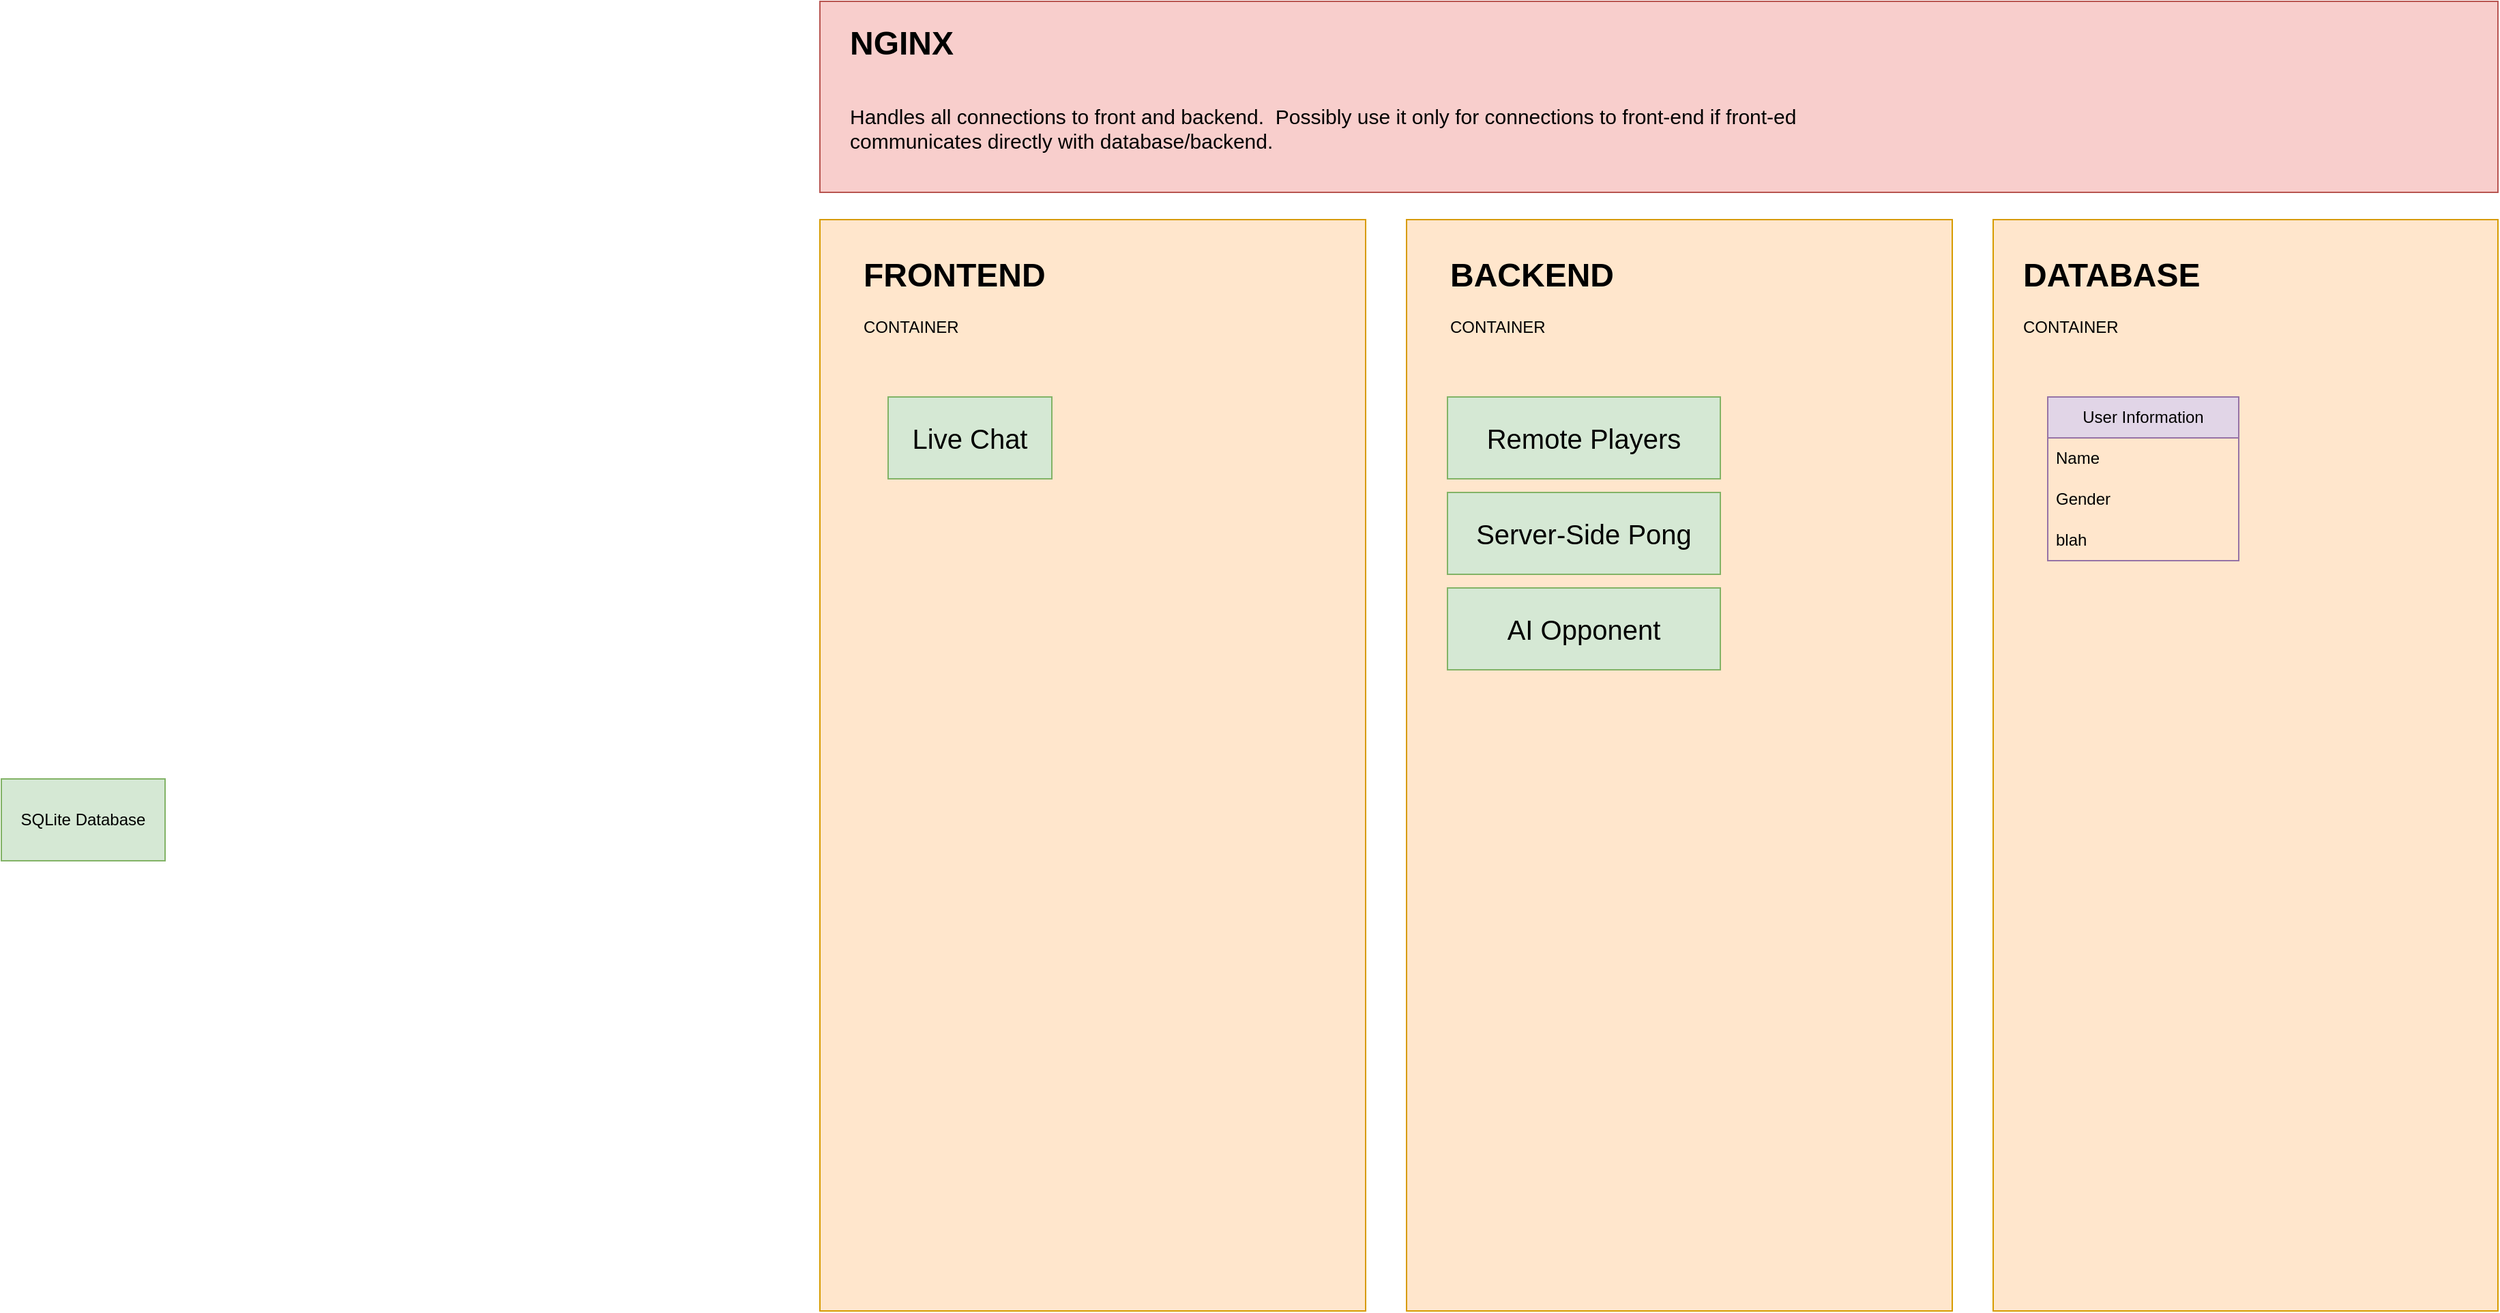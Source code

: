 <mxfile version="26.0.11">
  <diagram name="Page-1" id="_zR_we_XT0NCM1luIQo3">
    <mxGraphModel dx="1540" dy="913" grid="1" gridSize="10" guides="1" tooltips="1" connect="1" arrows="1" fold="1" page="1" pageScale="1" pageWidth="2339" pageHeight="3300" math="0" shadow="0">
      <root>
        <mxCell id="0" />
        <mxCell id="1" parent="0" />
        <mxCell id="gakmWbEmdRFJfrg-qk_C-8" value="" style="rounded=0;whiteSpace=wrap;html=1;fillColor=#ffe6cc;strokeColor=#d79b00;" vertex="1" parent="1">
          <mxGeometry x="1760" y="470" width="370" height="800" as="geometry" />
        </mxCell>
        <mxCell id="gakmWbEmdRFJfrg-qk_C-4" value="&lt;h1 style=&quot;margin-top: 0px;&quot;&gt;DATABASE&lt;/h1&gt;&lt;div&gt;CONTAINER&lt;/div&gt;" style="text;html=1;whiteSpace=wrap;overflow=hidden;rounded=0;" vertex="1" parent="1">
          <mxGeometry x="1780" y="490" width="150" height="80" as="geometry" />
        </mxCell>
        <mxCell id="gakmWbEmdRFJfrg-qk_C-9" value="" style="rounded=0;whiteSpace=wrap;html=1;fillColor=#ffe6cc;strokeColor=#d79b00;" vertex="1" parent="1">
          <mxGeometry x="900" y="470" width="400" height="800" as="geometry" />
        </mxCell>
        <mxCell id="gakmWbEmdRFJfrg-qk_C-10" value="&lt;h1 style=&quot;margin-top: 0px;&quot;&gt;FRONTEND&lt;/h1&gt;&lt;div&gt;CONTAINER&lt;/div&gt;" style="text;html=1;whiteSpace=wrap;overflow=hidden;rounded=0;" vertex="1" parent="1">
          <mxGeometry x="930" y="490" width="150" height="80" as="geometry" />
        </mxCell>
        <mxCell id="gakmWbEmdRFJfrg-qk_C-11" value="" style="rounded=0;whiteSpace=wrap;html=1;fillColor=#ffe6cc;strokeColor=#d79b00;" vertex="1" parent="1">
          <mxGeometry x="1330" y="470" width="400" height="800" as="geometry" />
        </mxCell>
        <mxCell id="gakmWbEmdRFJfrg-qk_C-12" value="&lt;h1 style=&quot;margin-top: 0px;&quot;&gt;BACKEND&lt;/h1&gt;&lt;div&gt;CONTAINER&lt;/div&gt;" style="text;html=1;whiteSpace=wrap;overflow=hidden;rounded=0;" vertex="1" parent="1">
          <mxGeometry x="1360" y="490" width="150" height="80" as="geometry" />
        </mxCell>
        <mxCell id="gakmWbEmdRFJfrg-qk_C-13" value="" style="rounded=0;whiteSpace=wrap;html=1;fillColor=#f8cecc;strokeColor=#b85450;" vertex="1" parent="1">
          <mxGeometry x="900" y="310" width="1230" height="140" as="geometry" />
        </mxCell>
        <mxCell id="gakmWbEmdRFJfrg-qk_C-14" value="&lt;h1 style=&quot;margin-top: 0px;&quot;&gt;NGINX&lt;/h1&gt;&lt;div&gt;&lt;br&gt;&lt;/div&gt;&lt;div&gt;&lt;font style=&quot;font-size: 15px;&quot;&gt;Handles all connections to front and backend.&amp;nbsp; Possibly use it only for connections to front-end if front-ed communicates directly with database/backend.&lt;/font&gt;&lt;/div&gt;" style="text;html=1;whiteSpace=wrap;overflow=hidden;rounded=0;" vertex="1" parent="1">
          <mxGeometry x="920" y="320" width="740" height="110" as="geometry" />
        </mxCell>
        <mxCell id="gakmWbEmdRFJfrg-qk_C-19" value="&lt;font style=&quot;font-size: 20px;&quot;&gt;Remote Players&lt;/font&gt;" style="rounded=0;whiteSpace=wrap;html=1;fillColor=#d5e8d4;strokeColor=#82b366;" vertex="1" parent="1">
          <mxGeometry x="1360" y="600" width="200" height="60" as="geometry" />
        </mxCell>
        <mxCell id="gakmWbEmdRFJfrg-qk_C-20" value="&lt;font style=&quot;font-size: 20px;&quot;&gt;Server-Side Pong&lt;/font&gt;" style="rounded=0;whiteSpace=wrap;html=1;fillColor=#d5e8d4;strokeColor=#82b366;" vertex="1" parent="1">
          <mxGeometry x="1360" y="670" width="200" height="60" as="geometry" />
        </mxCell>
        <mxCell id="gakmWbEmdRFJfrg-qk_C-21" value="&lt;font style=&quot;font-size: 20px;&quot;&gt;Live Chat&lt;/font&gt;" style="rounded=0;whiteSpace=wrap;html=1;fillColor=#d5e8d4;strokeColor=#82b366;" vertex="1" parent="1">
          <mxGeometry x="950" y="600" width="120" height="60" as="geometry" />
        </mxCell>
        <mxCell id="gakmWbEmdRFJfrg-qk_C-22" value="SQLite&amp;nbsp;&lt;span style=&quot;background-color: transparent; color: light-dark(rgb(0, 0, 0), rgb(255, 255, 255));&quot;&gt;Database&lt;/span&gt;" style="rounded=0;whiteSpace=wrap;html=1;fillColor=#d5e8d4;strokeColor=#82b366;" vertex="1" parent="1">
          <mxGeometry x="300" y="880" width="120" height="60" as="geometry" />
        </mxCell>
        <mxCell id="gakmWbEmdRFJfrg-qk_C-23" value="User Information" style="swimlane;fontStyle=0;childLayout=stackLayout;horizontal=1;startSize=30;horizontalStack=0;resizeParent=1;resizeParentMax=0;resizeLast=0;collapsible=1;marginBottom=0;whiteSpace=wrap;html=1;fillColor=#e1d5e7;strokeColor=#9673a6;" vertex="1" parent="1">
          <mxGeometry x="1800" y="600" width="140" height="120" as="geometry" />
        </mxCell>
        <mxCell id="gakmWbEmdRFJfrg-qk_C-24" value="Name" style="text;strokeColor=none;fillColor=none;align=left;verticalAlign=middle;spacingLeft=4;spacingRight=4;overflow=hidden;points=[[0,0.5],[1,0.5]];portConstraint=eastwest;rotatable=0;whiteSpace=wrap;html=1;" vertex="1" parent="gakmWbEmdRFJfrg-qk_C-23">
          <mxGeometry y="30" width="140" height="30" as="geometry" />
        </mxCell>
        <mxCell id="gakmWbEmdRFJfrg-qk_C-25" value="Gender" style="text;strokeColor=none;fillColor=none;align=left;verticalAlign=middle;spacingLeft=4;spacingRight=4;overflow=hidden;points=[[0,0.5],[1,0.5]];portConstraint=eastwest;rotatable=0;whiteSpace=wrap;html=1;" vertex="1" parent="gakmWbEmdRFJfrg-qk_C-23">
          <mxGeometry y="60" width="140" height="30" as="geometry" />
        </mxCell>
        <mxCell id="gakmWbEmdRFJfrg-qk_C-26" value="blah" style="text;strokeColor=none;fillColor=none;align=left;verticalAlign=middle;spacingLeft=4;spacingRight=4;overflow=hidden;points=[[0,0.5],[1,0.5]];portConstraint=eastwest;rotatable=0;whiteSpace=wrap;html=1;" vertex="1" parent="gakmWbEmdRFJfrg-qk_C-23">
          <mxGeometry y="90" width="140" height="30" as="geometry" />
        </mxCell>
        <mxCell id="gakmWbEmdRFJfrg-qk_C-31" value="&lt;font style=&quot;font-size: 20px;&quot;&gt;AI Opponent&lt;/font&gt;" style="rounded=0;whiteSpace=wrap;html=1;fillColor=#d5e8d4;strokeColor=#82b366;" vertex="1" parent="1">
          <mxGeometry x="1360" y="740" width="200" height="60" as="geometry" />
        </mxCell>
      </root>
    </mxGraphModel>
  </diagram>
</mxfile>
